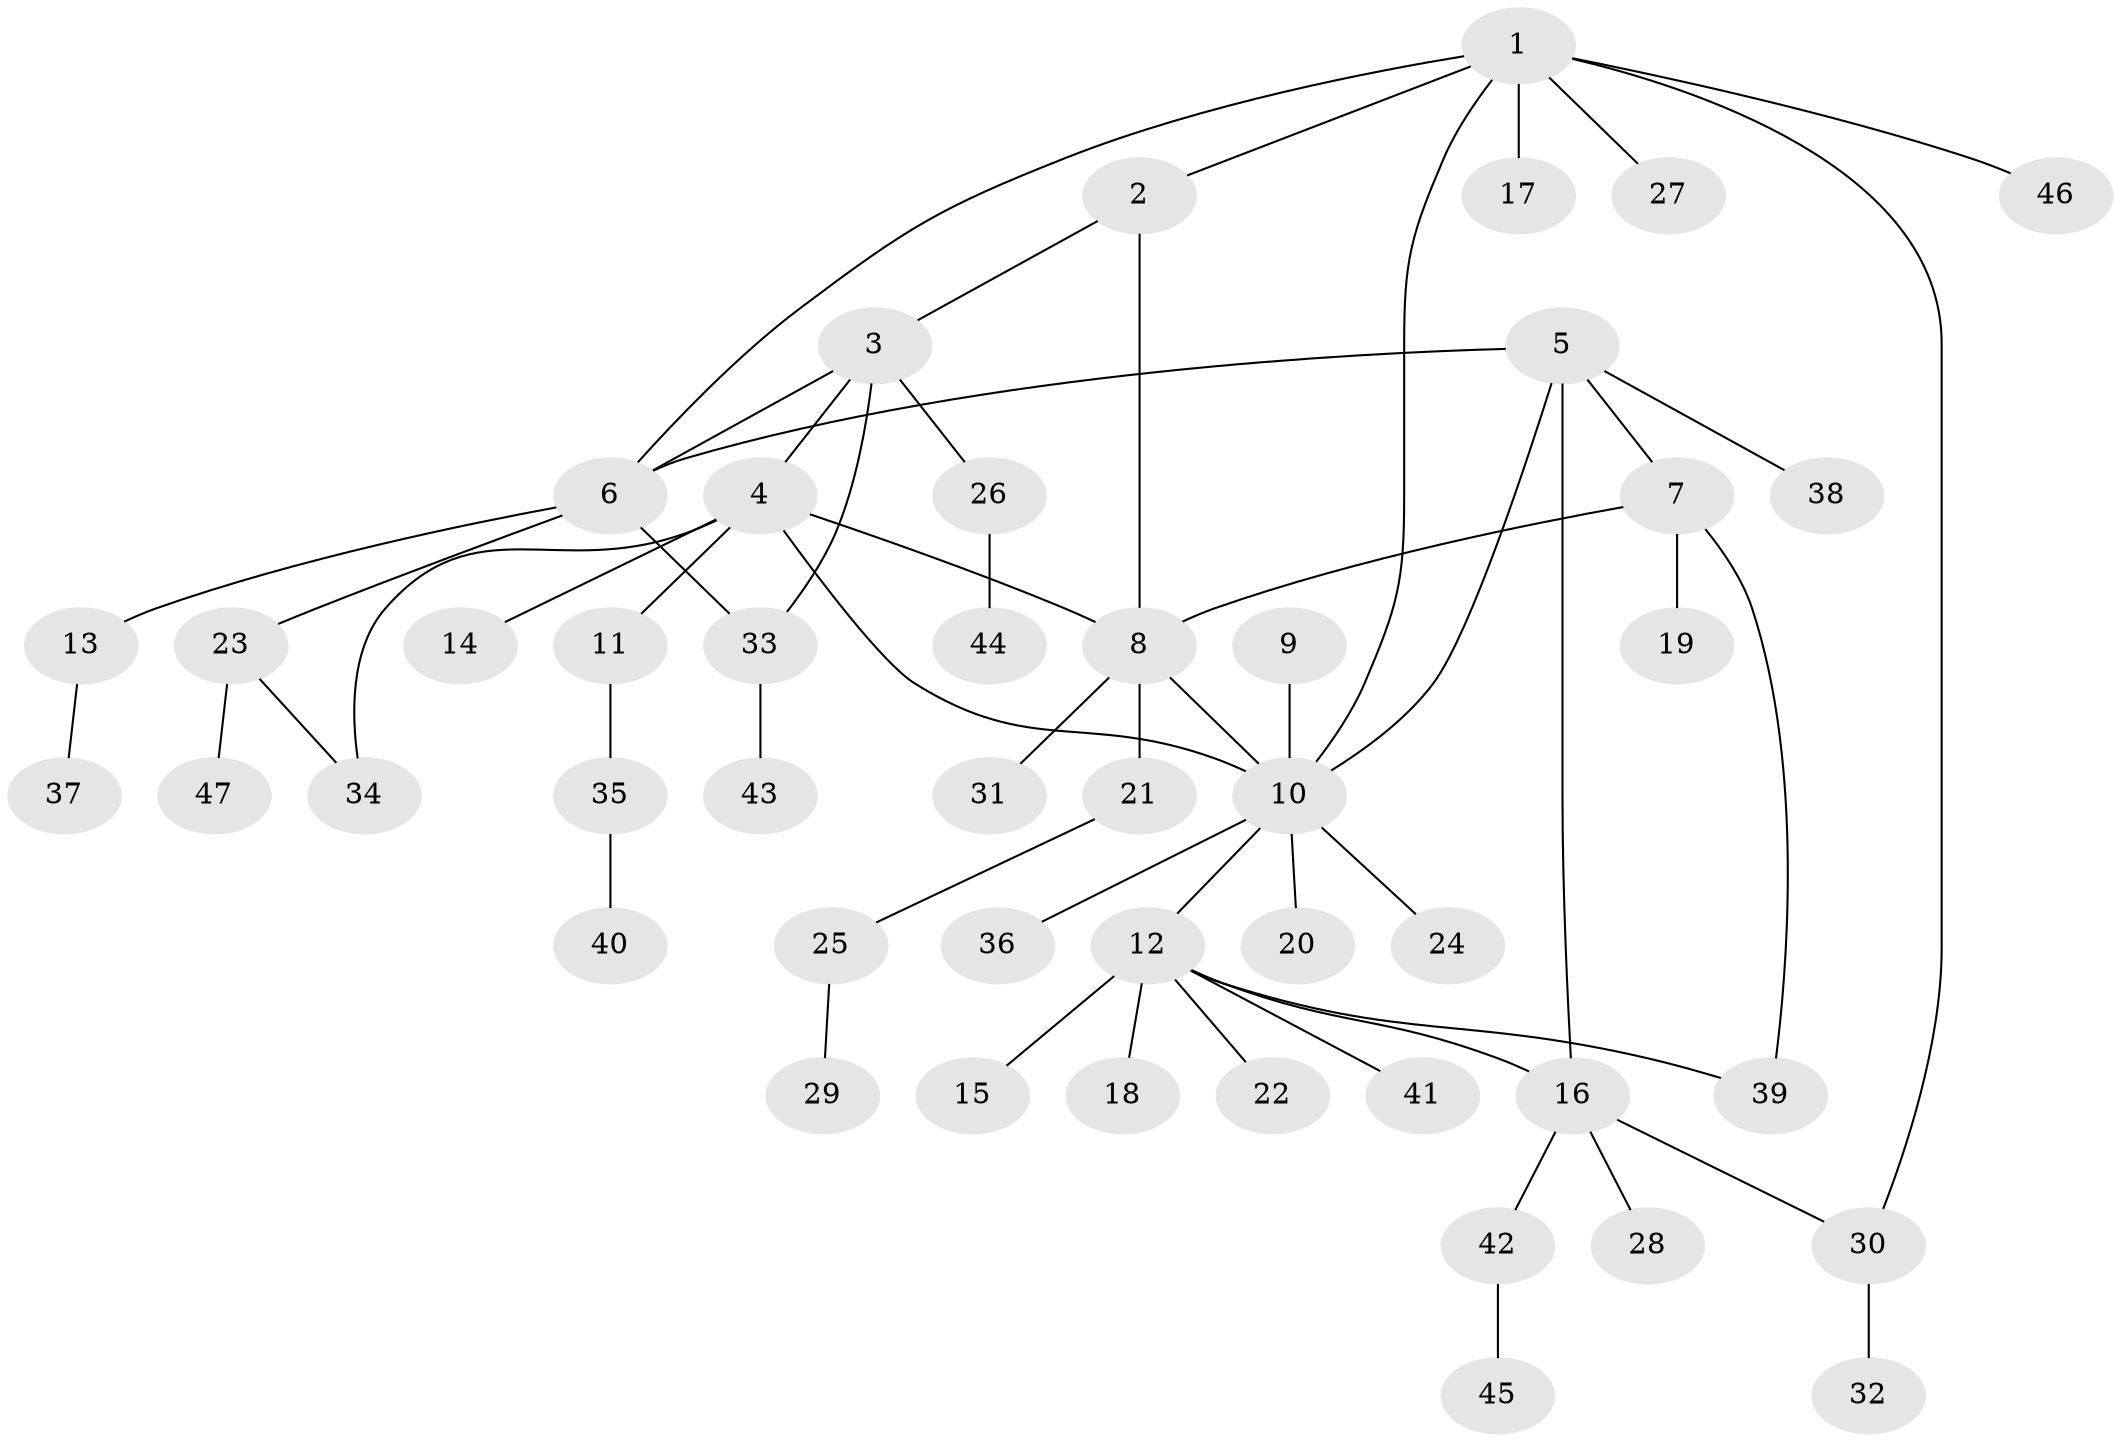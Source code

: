 // coarse degree distribution, {4: 0.05555555555555555, 3: 0.1111111111111111, 11: 0.05555555555555555, 6: 0.1111111111111111, 1: 0.5555555555555556, 5: 0.05555555555555555, 2: 0.05555555555555555}
// Generated by graph-tools (version 1.1) at 2025/19/03/04/25 18:19:42]
// undirected, 47 vertices, 57 edges
graph export_dot {
graph [start="1"]
  node [color=gray90,style=filled];
  1;
  2;
  3;
  4;
  5;
  6;
  7;
  8;
  9;
  10;
  11;
  12;
  13;
  14;
  15;
  16;
  17;
  18;
  19;
  20;
  21;
  22;
  23;
  24;
  25;
  26;
  27;
  28;
  29;
  30;
  31;
  32;
  33;
  34;
  35;
  36;
  37;
  38;
  39;
  40;
  41;
  42;
  43;
  44;
  45;
  46;
  47;
  1 -- 2;
  1 -- 6;
  1 -- 10;
  1 -- 17;
  1 -- 27;
  1 -- 30;
  1 -- 46;
  2 -- 3;
  2 -- 8;
  3 -- 4;
  3 -- 6;
  3 -- 26;
  3 -- 33;
  4 -- 8;
  4 -- 10;
  4 -- 11;
  4 -- 14;
  4 -- 34;
  5 -- 6;
  5 -- 7;
  5 -- 10;
  5 -- 16;
  5 -- 38;
  6 -- 13;
  6 -- 23;
  6 -- 33;
  7 -- 8;
  7 -- 19;
  7 -- 39;
  8 -- 10;
  8 -- 21;
  8 -- 31;
  9 -- 10;
  10 -- 12;
  10 -- 20;
  10 -- 24;
  10 -- 36;
  11 -- 35;
  12 -- 15;
  12 -- 16;
  12 -- 18;
  12 -- 22;
  12 -- 39;
  12 -- 41;
  13 -- 37;
  16 -- 28;
  16 -- 30;
  16 -- 42;
  21 -- 25;
  23 -- 34;
  23 -- 47;
  25 -- 29;
  26 -- 44;
  30 -- 32;
  33 -- 43;
  35 -- 40;
  42 -- 45;
}
